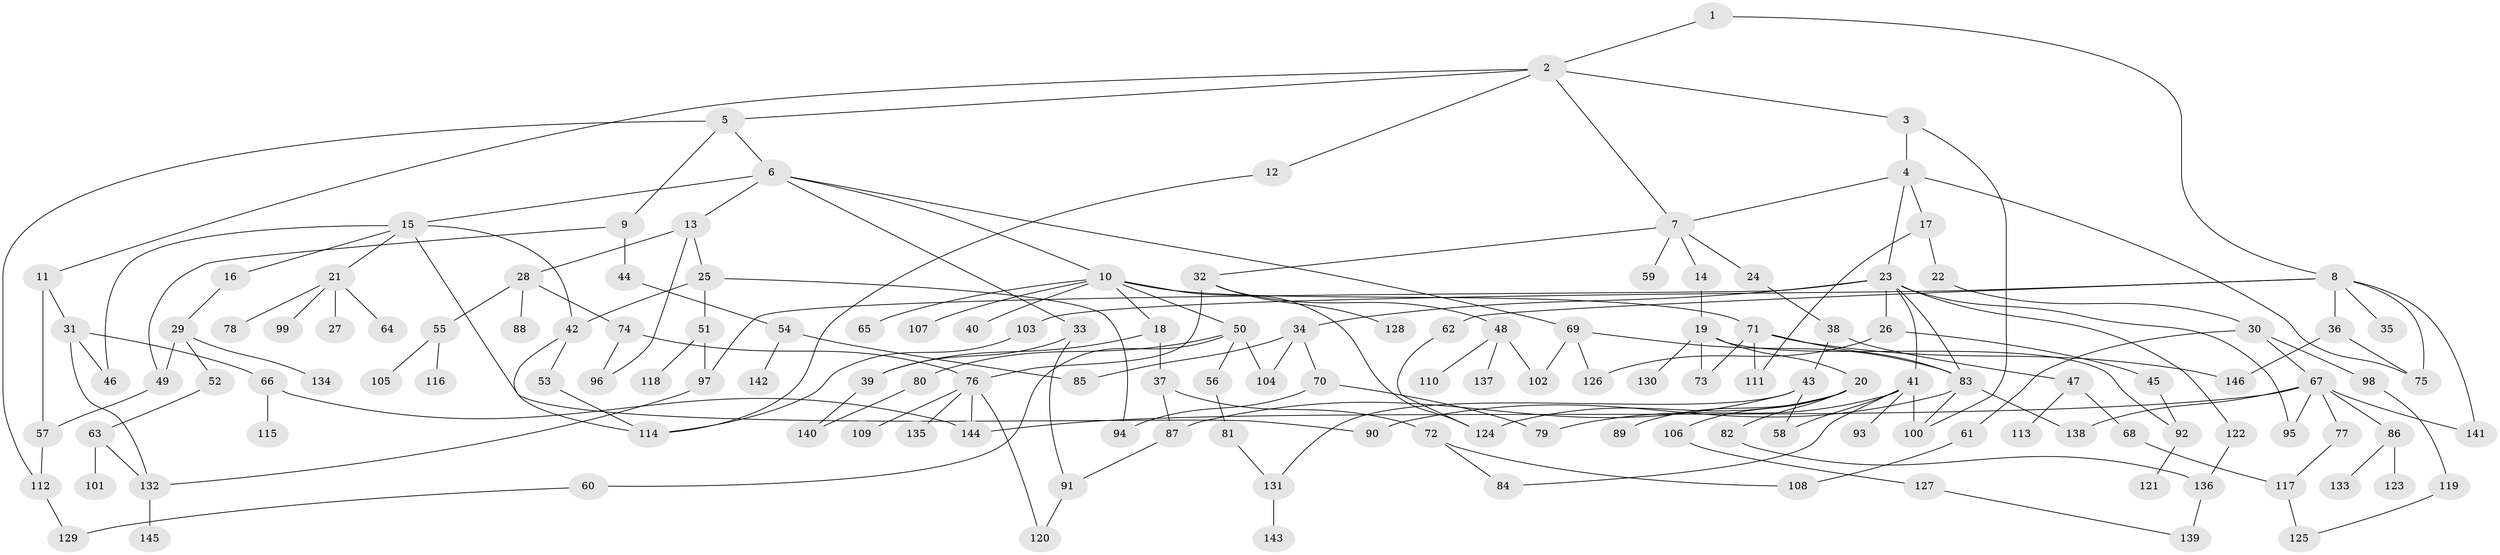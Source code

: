 // Generated by graph-tools (version 1.1) at 2025/49/03/09/25 03:49:21]
// undirected, 146 vertices, 197 edges
graph export_dot {
graph [start="1"]
  node [color=gray90,style=filled];
  1;
  2;
  3;
  4;
  5;
  6;
  7;
  8;
  9;
  10;
  11;
  12;
  13;
  14;
  15;
  16;
  17;
  18;
  19;
  20;
  21;
  22;
  23;
  24;
  25;
  26;
  27;
  28;
  29;
  30;
  31;
  32;
  33;
  34;
  35;
  36;
  37;
  38;
  39;
  40;
  41;
  42;
  43;
  44;
  45;
  46;
  47;
  48;
  49;
  50;
  51;
  52;
  53;
  54;
  55;
  56;
  57;
  58;
  59;
  60;
  61;
  62;
  63;
  64;
  65;
  66;
  67;
  68;
  69;
  70;
  71;
  72;
  73;
  74;
  75;
  76;
  77;
  78;
  79;
  80;
  81;
  82;
  83;
  84;
  85;
  86;
  87;
  88;
  89;
  90;
  91;
  92;
  93;
  94;
  95;
  96;
  97;
  98;
  99;
  100;
  101;
  102;
  103;
  104;
  105;
  106;
  107;
  108;
  109;
  110;
  111;
  112;
  113;
  114;
  115;
  116;
  117;
  118;
  119;
  120;
  121;
  122;
  123;
  124;
  125;
  126;
  127;
  128;
  129;
  130;
  131;
  132;
  133;
  134;
  135;
  136;
  137;
  138;
  139;
  140;
  141;
  142;
  143;
  144;
  145;
  146;
  1 -- 2;
  1 -- 8;
  2 -- 3;
  2 -- 5;
  2 -- 7;
  2 -- 11;
  2 -- 12;
  3 -- 4;
  3 -- 100;
  4 -- 17;
  4 -- 23;
  4 -- 75;
  4 -- 7;
  5 -- 6;
  5 -- 9;
  5 -- 112;
  6 -- 10;
  6 -- 13;
  6 -- 15;
  6 -- 33;
  6 -- 69;
  7 -- 14;
  7 -- 24;
  7 -- 32;
  7 -- 59;
  8 -- 35;
  8 -- 36;
  8 -- 62;
  8 -- 103;
  8 -- 141;
  8 -- 75;
  9 -- 44;
  9 -- 49;
  10 -- 18;
  10 -- 40;
  10 -- 50;
  10 -- 65;
  10 -- 71;
  10 -- 107;
  10 -- 124;
  11 -- 31;
  11 -- 57;
  12 -- 114;
  13 -- 25;
  13 -- 28;
  13 -- 96;
  14 -- 19;
  15 -- 16;
  15 -- 21;
  15 -- 42;
  15 -- 46;
  15 -- 90;
  16 -- 29;
  17 -- 22;
  17 -- 111;
  18 -- 37;
  18 -- 39;
  19 -- 20;
  19 -- 73;
  19 -- 130;
  19 -- 92;
  20 -- 82;
  20 -- 89;
  20 -- 106;
  20 -- 124;
  21 -- 27;
  21 -- 64;
  21 -- 78;
  21 -- 99;
  22 -- 30;
  23 -- 26;
  23 -- 34;
  23 -- 41;
  23 -- 83;
  23 -- 122;
  23 -- 97;
  23 -- 95;
  24 -- 38;
  25 -- 51;
  25 -- 94;
  25 -- 42;
  26 -- 45;
  26 -- 126;
  28 -- 55;
  28 -- 74;
  28 -- 88;
  29 -- 52;
  29 -- 134;
  29 -- 49;
  30 -- 61;
  30 -- 67;
  30 -- 98;
  31 -- 66;
  31 -- 46;
  31 -- 132;
  32 -- 48;
  32 -- 128;
  32 -- 76;
  33 -- 39;
  33 -- 91;
  34 -- 70;
  34 -- 85;
  34 -- 104;
  36 -- 146;
  36 -- 75;
  37 -- 72;
  37 -- 87;
  38 -- 43;
  38 -- 47;
  39 -- 140;
  41 -- 58;
  41 -- 79;
  41 -- 93;
  41 -- 100;
  41 -- 84;
  42 -- 53;
  42 -- 114;
  43 -- 87;
  43 -- 131;
  43 -- 58;
  44 -- 54;
  45 -- 92;
  47 -- 68;
  47 -- 113;
  48 -- 102;
  48 -- 110;
  48 -- 137;
  49 -- 57;
  50 -- 56;
  50 -- 60;
  50 -- 80;
  50 -- 104;
  51 -- 97;
  51 -- 118;
  52 -- 63;
  53 -- 114;
  54 -- 142;
  54 -- 85;
  55 -- 105;
  55 -- 116;
  56 -- 81;
  57 -- 112;
  60 -- 129;
  61 -- 108;
  62 -- 124;
  63 -- 101;
  63 -- 132;
  66 -- 115;
  66 -- 144;
  67 -- 77;
  67 -- 86;
  67 -- 95;
  67 -- 138;
  67 -- 141;
  67 -- 144;
  68 -- 117;
  69 -- 83;
  69 -- 102;
  69 -- 126;
  70 -- 94;
  70 -- 79;
  71 -- 73;
  71 -- 83;
  71 -- 111;
  71 -- 146;
  72 -- 84;
  72 -- 108;
  74 -- 76;
  74 -- 96;
  76 -- 109;
  76 -- 135;
  76 -- 144;
  76 -- 120;
  77 -- 117;
  80 -- 140;
  81 -- 131;
  82 -- 136;
  83 -- 90;
  83 -- 100;
  83 -- 138;
  86 -- 123;
  86 -- 133;
  87 -- 91;
  91 -- 120;
  92 -- 121;
  97 -- 132;
  98 -- 119;
  103 -- 114;
  106 -- 127;
  112 -- 129;
  117 -- 125;
  119 -- 125;
  122 -- 136;
  127 -- 139;
  131 -- 143;
  132 -- 145;
  136 -- 139;
}
